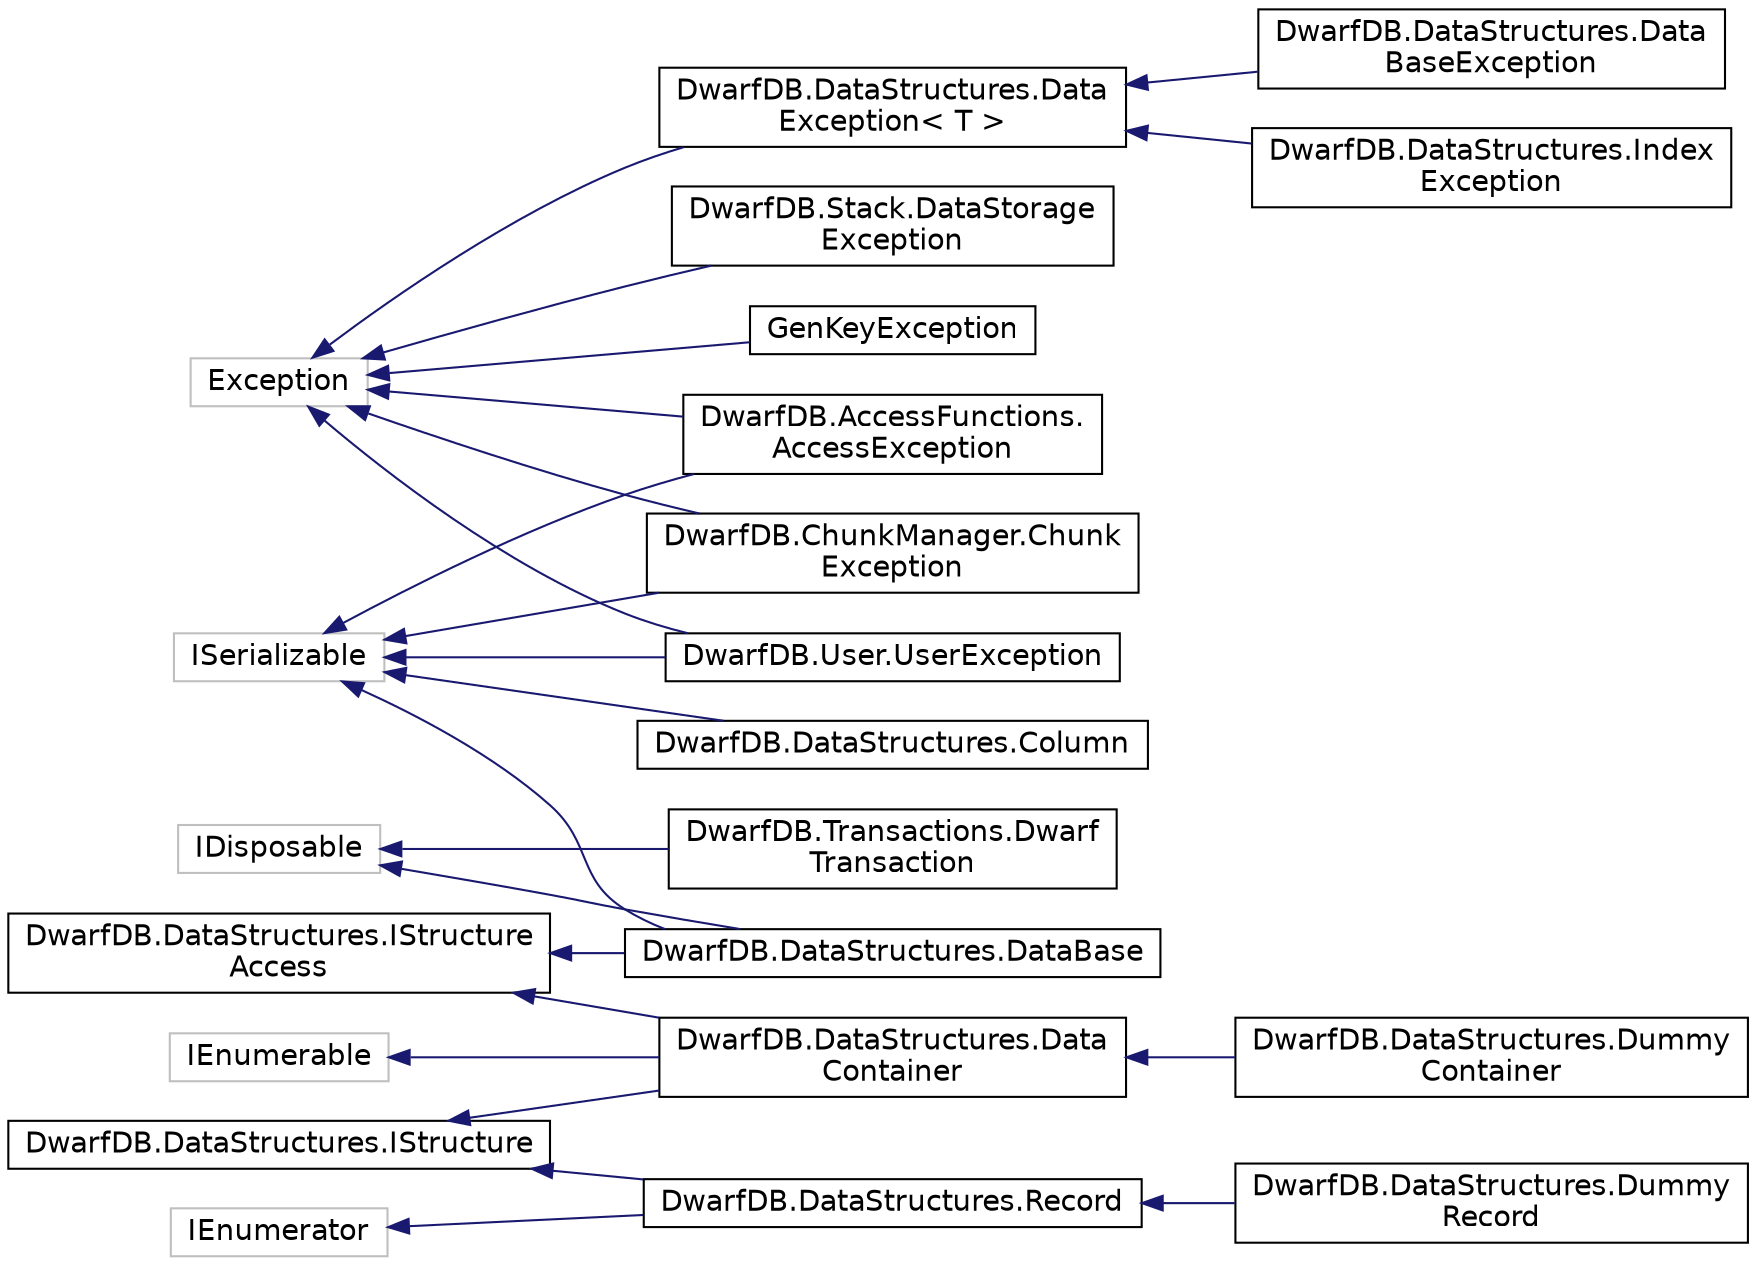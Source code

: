 digraph "Graphical Class Hierarchy"
{
  edge [fontname="Helvetica",fontsize="14",labelfontname="Helvetica",labelfontsize="14"];
  node [fontname="Helvetica",fontsize="14",shape=record];
  rankdir="LR";
  Node1 [label="Exception",height=0.2,width=0.4,color="grey75", fillcolor="white", style="filled"];
  Node1 -> Node2 [dir="back",color="midnightblue",fontsize="14",style="solid",fontname="Helvetica"];
  Node2 [label="DwarfDB.AccessFunctions.\lAccessException",height=0.2,width=0.4,color="black", fillcolor="white", style="filled",URL="$d2/d44/class_dwarf_d_b_1_1_access_functions_1_1_access_exception.html",tooltip="Description of AccessException. "];
  Node1 -> Node3 [dir="back",color="midnightblue",fontsize="14",style="solid",fontname="Helvetica"];
  Node3 [label="DwarfDB.ChunkManager.Chunk\lException",height=0.2,width=0.4,color="black", fillcolor="white", style="filled",URL="$d7/d25/class_dwarf_d_b_1_1_chunk_manager_1_1_chunk_exception.html",tooltip="Description of ChunkException. "];
  Node1 -> Node4 [dir="back",color="midnightblue",fontsize="14",style="solid",fontname="Helvetica"];
  Node4 [label="DwarfDB.DataStructures.Data\lException\< T \>",height=0.2,width=0.4,color="black", fillcolor="white", style="filled",URL="$db/d19/class_dwarf_d_b_1_1_data_structures_1_1_data_exception_3_01_t_01_4.html",tooltip="Exception for datastructures "];
  Node4 -> Node5 [dir="back",color="midnightblue",fontsize="14",style="solid",fontname="Helvetica"];
  Node5 [label="DwarfDB.DataStructures.Data\lBaseException",height=0.2,width=0.4,color="black", fillcolor="white", style="filled",URL="$d9/d8a/class_dwarf_d_b_1_1_data_structures_1_1_data_base_exception.html"];
  Node4 -> Node6 [dir="back",color="midnightblue",fontsize="14",style="solid",fontname="Helvetica"];
  Node6 [label="DwarfDB.DataStructures.Index\lException",height=0.2,width=0.4,color="black", fillcolor="white", style="filled",URL="$d5/df0/class_dwarf_d_b_1_1_data_structures_1_1_index_exception.html"];
  Node1 -> Node7 [dir="back",color="midnightblue",fontsize="14",style="solid",fontname="Helvetica"];
  Node7 [label="DwarfDB.Stack.DataStorage\lException",height=0.2,width=0.4,color="black", fillcolor="white", style="filled",URL="$d3/d7c/class_dwarf_d_b_1_1_stack_1_1_data_storage_exception.html",tooltip="Exception for data stacks "];
  Node1 -> Node8 [dir="back",color="midnightblue",fontsize="14",style="solid",fontname="Helvetica"];
  Node8 [label="DwarfDB.User.UserException",height=0.2,width=0.4,color="black", fillcolor="white", style="filled",URL="$d3/dd4/class_dwarf_d_b_1_1_user_1_1_user_exception.html",tooltip="Description of UserException. "];
  Node1 -> Node9 [dir="back",color="midnightblue",fontsize="14",style="solid",fontname="Helvetica"];
  Node9 [label="GenKeyException",height=0.2,width=0.4,color="black", fillcolor="white", style="filled",URL="$d2/dea/class_gen_key_exception.html",tooltip="Exception for datastructures "];
  Node10 [label="IDisposable",height=0.2,width=0.4,color="grey75", fillcolor="white", style="filled"];
  Node10 -> Node11 [dir="back",color="midnightblue",fontsize="14",style="solid",fontname="Helvetica"];
  Node11 [label="DwarfDB.DataStructures.DataBase",height=0.2,width=0.4,color="black", fillcolor="white", style="filled",URL="$da/dfc/class_dwarf_d_b_1_1_data_structures_1_1_data_base.html",tooltip="A class for database object "];
  Node10 -> Node12 [dir="back",color="midnightblue",fontsize="14",style="solid",fontname="Helvetica"];
  Node12 [label="DwarfDB.Transactions.Dwarf\lTransaction",height=0.2,width=0.4,color="black", fillcolor="white", style="filled",URL="$d6/d84/class_dwarf_d_b_1_1_transactions_1_1_dwarf_transaction.html",tooltip="DwarfTransaction - transaction without read blocking "];
  Node13 [label="IEnumerable",height=0.2,width=0.4,color="grey75", fillcolor="white", style="filled"];
  Node13 -> Node14 [dir="back",color="midnightblue",fontsize="14",style="solid",fontname="Helvetica"];
  Node14 [label="DwarfDB.DataStructures.Data\lContainer",height=0.2,width=0.4,color="black", fillcolor="white", style="filled",URL="$d0/dbb/class_dwarf_d_b_1_1_data_structures_1_1_data_container.html",tooltip="DataContainer is the base element of DwarfDB data structure "];
  Node14 -> Node15 [dir="back",color="midnightblue",fontsize="14",style="solid",fontname="Helvetica"];
  Node15 [label="DwarfDB.DataStructures.Dummy\lContainer",height=0.2,width=0.4,color="black", fillcolor="white", style="filled",URL="$d1/de3/class_dwarf_d_b_1_1_data_structures_1_1_dummy_container.html",tooltip="DummyContainer class - it&#39;s class for using instead of NULL "];
  Node16 [label="IEnumerator",height=0.2,width=0.4,color="grey75", fillcolor="white", style="filled"];
  Node16 -> Node17 [dir="back",color="midnightblue",fontsize="14",style="solid",fontname="Helvetica"];
  Node17 [label="DwarfDB.DataStructures.Record",height=0.2,width=0.4,color="black", fillcolor="white", style="filled",URL="$d1/d31/class_dwarf_d_b_1_1_data_structures_1_1_record.html",tooltip="Record is the element of DataContainer "];
  Node17 -> Node18 [dir="back",color="midnightblue",fontsize="14",style="solid",fontname="Helvetica"];
  Node18 [label="DwarfDB.DataStructures.Dummy\lRecord",height=0.2,width=0.4,color="black", fillcolor="white", style="filled",URL="$d2/d00/class_dwarf_d_b_1_1_data_structures_1_1_dummy_record.html",tooltip="DummyRecord class - it&#39;s class for using instead of NULL "];
  Node19 [label="ISerializable",height=0.2,width=0.4,color="grey75", fillcolor="white", style="filled"];
  Node19 -> Node2 [dir="back",color="midnightblue",fontsize="14",style="solid",fontname="Helvetica"];
  Node19 -> Node3 [dir="back",color="midnightblue",fontsize="14",style="solid",fontname="Helvetica"];
  Node19 -> Node20 [dir="back",color="midnightblue",fontsize="14",style="solid",fontname="Helvetica"];
  Node20 [label="DwarfDB.DataStructures.Column",height=0.2,width=0.4,color="black", fillcolor="white", style="filled",URL="$d7/def/class_dwarf_d_b_1_1_data_structures_1_1_column.html"];
  Node19 -> Node11 [dir="back",color="midnightblue",fontsize="14",style="solid",fontname="Helvetica"];
  Node19 -> Node8 [dir="back",color="midnightblue",fontsize="14",style="solid",fontname="Helvetica"];
  Node21 [label="DwarfDB.DataStructures.IStructure",height=0.2,width=0.4,color="black", fillcolor="white", style="filled",URL="$d2/d8a/interface_dwarf_d_b_1_1_data_structures_1_1_i_structure.html",tooltip="An interface for DwarfDB data structures, such as: DataContainer and Record "];
  Node21 -> Node14 [dir="back",color="midnightblue",fontsize="14",style="solid",fontname="Helvetica"];
  Node21 -> Node17 [dir="back",color="midnightblue",fontsize="14",style="solid",fontname="Helvetica"];
  Node22 [label="DwarfDB.DataStructures.IStructure\lAccess",height=0.2,width=0.4,color="black", fillcolor="white", style="filled",URL="$db/db1/interface_dwarf_d_b_1_1_data_structures_1_1_i_structure_access.html",tooltip="Description of IStructureAccess. "];
  Node22 -> Node11 [dir="back",color="midnightblue",fontsize="14",style="solid",fontname="Helvetica"];
  Node22 -> Node14 [dir="back",color="midnightblue",fontsize="14",style="solid",fontname="Helvetica"];
}

